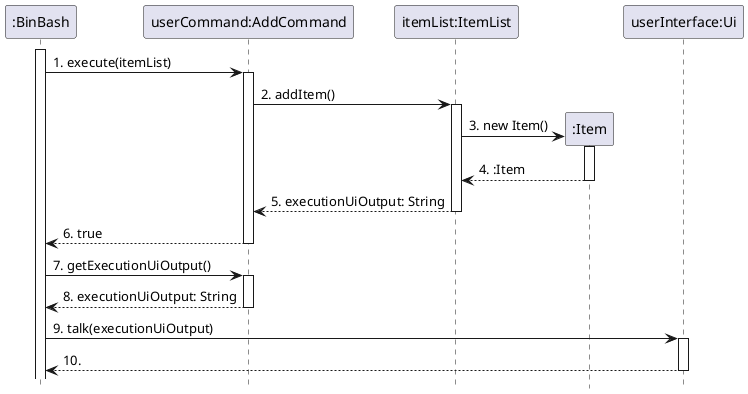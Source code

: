 @startuml

hide footbox
participant ":BinBash"
activate ":BinBash"
participant "userCommand:AddCommand"

":BinBash" -> "userCommand:AddCommand" : 1. execute(itemList)
activate "userCommand:AddCommand"
"userCommand:AddCommand" -> "itemList:ItemList" : 2. addItem()
activate "itemList:ItemList"

"itemList:ItemList" -> ":Item"** : 3. new Item()
activate ":Item"
return 4. :Item
return 5. executionUiOutput: String
return 6. true

":BinBash" -> "userCommand:AddCommand" : 7. getExecutionUiOutput()
activate "userCommand:AddCommand"
return 8. executionUiOutput: String
":BinBash" -> "userInterface:Ui" : 9. talk(executionUiOutput)
activate "userInterface:Ui"
return 10.

@enduml